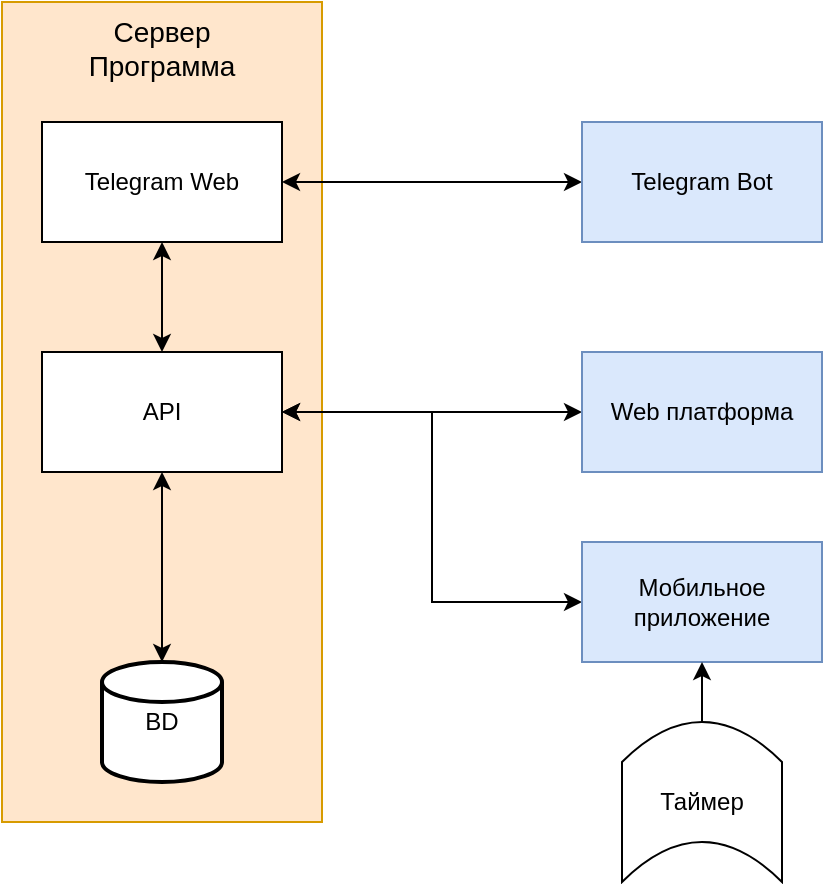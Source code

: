 <mxfile version="17.4.6" type="github"><diagram id="_q33SbV-KLLzqtAGZ__H" name="Page-1"><mxGraphModel dx="1422" dy="762" grid="1" gridSize="10" guides="1" tooltips="1" connect="1" arrows="1" fold="1" page="1" pageScale="1" pageWidth="827" pageHeight="1169" math="0" shadow="0"><root><mxCell id="0"/><mxCell id="1" parent="0"/><mxCell id="RniRuEI-LTQgacXBKd7i-3" value="&lt;font style=&quot;font-size: 14px&quot;&gt;Сервер&lt;br&gt;Программа&lt;br&gt;&lt;/font&gt;" style="rounded=0;whiteSpace=wrap;html=1;fillColor=#ffe6cc;strokeColor=#d79b00;align=center;labelPosition=center;verticalLabelPosition=middle;verticalAlign=top;" parent="1" vertex="1"><mxGeometry x="90" y="350" width="160" height="410" as="geometry"/></mxCell><mxCell id="RniRuEI-LTQgacXBKd7i-1" value="BD" style="strokeWidth=2;html=1;shape=mxgraph.flowchart.database;whiteSpace=wrap;" parent="1" vertex="1"><mxGeometry x="140" y="680" width="60" height="60" as="geometry"/></mxCell><mxCell id="nMpIwDlWurfUDYqlEkx1-2" style="edgeStyle=orthogonalEdgeStyle;rounded=0;orthogonalLoop=1;jettySize=auto;html=1;entryX=1;entryY=0.5;entryDx=0;entryDy=0;startArrow=classic;startFill=1;" edge="1" parent="1" source="nMpIwDlWurfUDYqlEkx1-1" target="nMpIwDlWurfUDYqlEkx1-3"><mxGeometry relative="1" as="geometry"/></mxCell><mxCell id="nMpIwDlWurfUDYqlEkx1-1" value="Telegram Bot" style="rounded=0;whiteSpace=wrap;html=1;fillColor=#dae8fc;strokeColor=#6c8ebf;" vertex="1" parent="1"><mxGeometry x="380" y="410" width="120" height="60" as="geometry"/></mxCell><mxCell id="nMpIwDlWurfUDYqlEkx1-5" style="edgeStyle=orthogonalEdgeStyle;rounded=0;orthogonalLoop=1;jettySize=auto;html=1;entryX=0.5;entryY=0;entryDx=0;entryDy=0;startArrow=classic;startFill=1;" edge="1" parent="1" source="nMpIwDlWurfUDYqlEkx1-3" target="nMpIwDlWurfUDYqlEkx1-4"><mxGeometry relative="1" as="geometry"/></mxCell><mxCell id="nMpIwDlWurfUDYqlEkx1-3" value="Telegram Web" style="rounded=0;whiteSpace=wrap;html=1;" vertex="1" parent="1"><mxGeometry x="110" y="410" width="120" height="60" as="geometry"/></mxCell><mxCell id="nMpIwDlWurfUDYqlEkx1-6" style="edgeStyle=orthogonalEdgeStyle;rounded=0;orthogonalLoop=1;jettySize=auto;html=1;entryX=0.5;entryY=0;entryDx=0;entryDy=0;entryPerimeter=0;startArrow=classic;startFill=1;" edge="1" parent="1" source="nMpIwDlWurfUDYqlEkx1-4" target="RniRuEI-LTQgacXBKd7i-1"><mxGeometry relative="1" as="geometry"/></mxCell><mxCell id="nMpIwDlWurfUDYqlEkx1-4" value="API" style="rounded=0;whiteSpace=wrap;html=1;" vertex="1" parent="1"><mxGeometry x="110" y="525" width="120" height="60" as="geometry"/></mxCell><mxCell id="nMpIwDlWurfUDYqlEkx1-8" style="edgeStyle=orthogonalEdgeStyle;rounded=0;orthogonalLoop=1;jettySize=auto;html=1;endArrow=classic;endFill=1;startArrow=classic;startFill=1;" edge="1" parent="1" source="nMpIwDlWurfUDYqlEkx1-7" target="nMpIwDlWurfUDYqlEkx1-4"><mxGeometry relative="1" as="geometry"/></mxCell><mxCell id="nMpIwDlWurfUDYqlEkx1-7" value="Web платформа" style="rounded=0;whiteSpace=wrap;html=1;fillColor=#dae8fc;strokeColor=#6c8ebf;" vertex="1" parent="1"><mxGeometry x="380" y="525" width="120" height="60" as="geometry"/></mxCell><mxCell id="nMpIwDlWurfUDYqlEkx1-10" style="edgeStyle=orthogonalEdgeStyle;rounded=0;orthogonalLoop=1;jettySize=auto;html=1;entryX=1;entryY=0.5;entryDx=0;entryDy=0;startArrow=classic;startFill=1;" edge="1" parent="1" source="nMpIwDlWurfUDYqlEkx1-9" target="nMpIwDlWurfUDYqlEkx1-4"><mxGeometry relative="1" as="geometry"/></mxCell><mxCell id="nMpIwDlWurfUDYqlEkx1-9" value="Мобильное приложение" style="rounded=0;whiteSpace=wrap;html=1;fillColor=#dae8fc;strokeColor=#6c8ebf;" vertex="1" parent="1"><mxGeometry x="380" y="620" width="120" height="60" as="geometry"/></mxCell><mxCell id="nMpIwDlWurfUDYqlEkx1-11" style="edgeStyle=orthogonalEdgeStyle;rounded=0;orthogonalLoop=1;jettySize=auto;html=1;exitX=0.5;exitY=1;exitDx=0;exitDy=0;" edge="1" parent="1" source="nMpIwDlWurfUDYqlEkx1-1" target="nMpIwDlWurfUDYqlEkx1-1"><mxGeometry relative="1" as="geometry"/></mxCell><mxCell id="nMpIwDlWurfUDYqlEkx1-15" style="edgeStyle=orthogonalEdgeStyle;rounded=0;orthogonalLoop=1;jettySize=auto;html=1;entryX=0.5;entryY=1;entryDx=0;entryDy=0;" edge="1" parent="1" source="nMpIwDlWurfUDYqlEkx1-14" target="nMpIwDlWurfUDYqlEkx1-9"><mxGeometry relative="1" as="geometry"/></mxCell><mxCell id="nMpIwDlWurfUDYqlEkx1-14" value="Таймер" style="shape=dataStorage;whiteSpace=wrap;html=1;fixedSize=1;direction=south;" vertex="1" parent="1"><mxGeometry x="400" y="710" width="80" height="80" as="geometry"/></mxCell></root></mxGraphModel></diagram></mxfile>